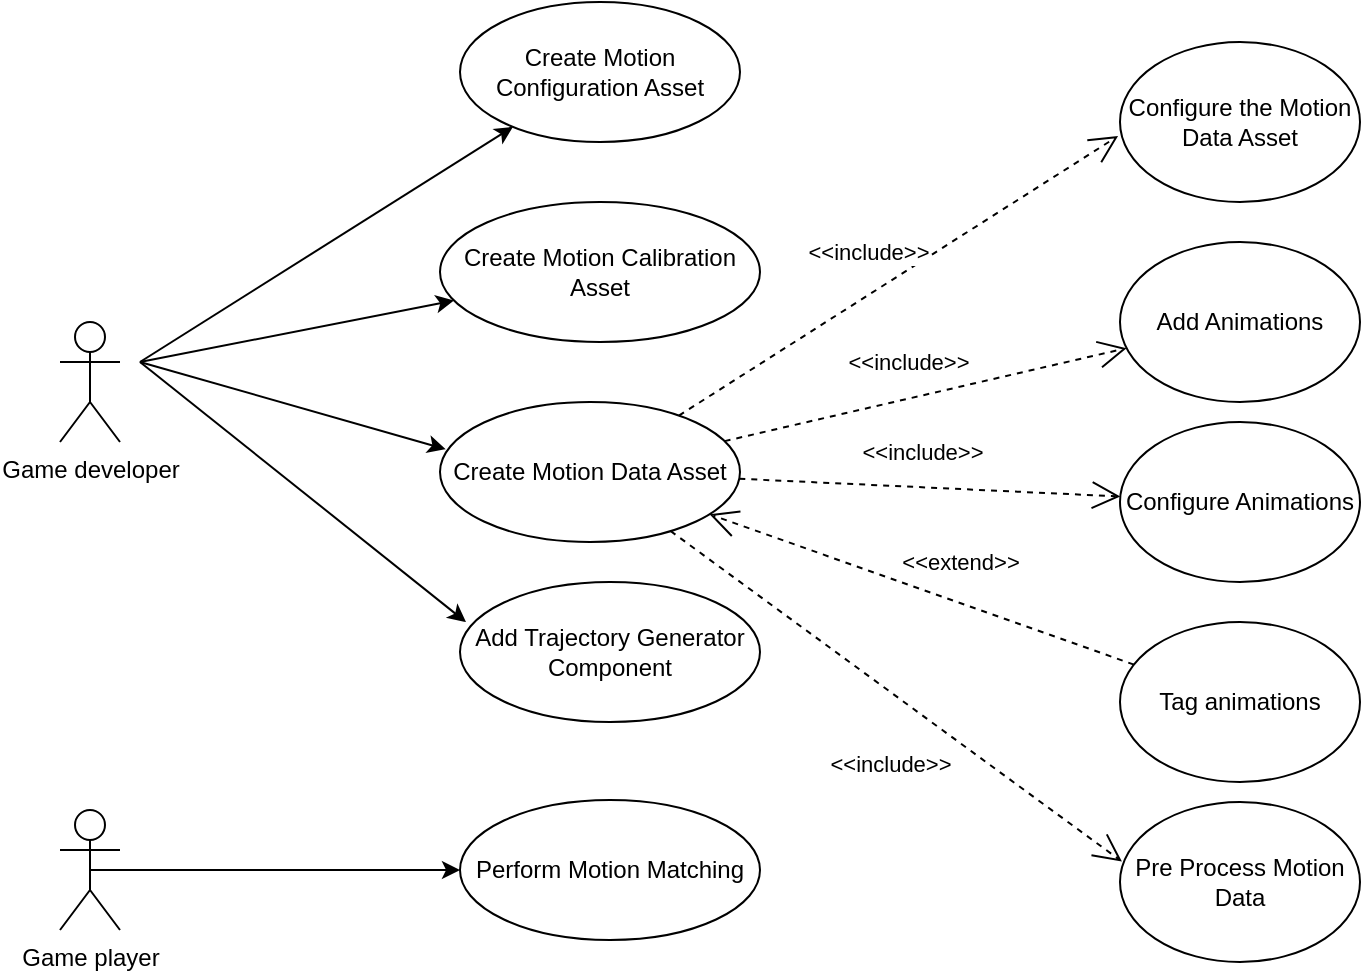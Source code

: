 <mxfile version="21.6.5" type="device">
  <diagram name="Page-1" id="nurzm0bxwEPMBufmoq_M">
    <mxGraphModel dx="810" dy="473" grid="1" gridSize="10" guides="1" tooltips="1" connect="1" arrows="1" fold="1" page="1" pageScale="1" pageWidth="850" pageHeight="1100" math="0" shadow="0">
      <root>
        <mxCell id="0" />
        <mxCell id="1" parent="0" />
        <mxCell id="6Ta-bzKY7oGN8emLKvym-1" value="Game developer" style="shape=umlActor;verticalLabelPosition=bottom;verticalAlign=top;html=1;" parent="1" vertex="1">
          <mxGeometry x="120" y="400" width="30" height="60" as="geometry" />
        </mxCell>
        <mxCell id="6Ta-bzKY7oGN8emLKvym-2" value="Create Motion Configuration Asset" style="ellipse;whiteSpace=wrap;html=1;" parent="1" vertex="1">
          <mxGeometry x="320" y="240" width="140" height="70" as="geometry" />
        </mxCell>
        <mxCell id="6Ta-bzKY7oGN8emLKvym-3" value="Create Motion Calibration&lt;br&gt;Asset" style="ellipse;whiteSpace=wrap;html=1;" parent="1" vertex="1">
          <mxGeometry x="310" y="340" width="160" height="70" as="geometry" />
        </mxCell>
        <mxCell id="6Ta-bzKY7oGN8emLKvym-4" value="Create Motion Data Asset" style="ellipse;whiteSpace=wrap;html=1;" parent="1" vertex="1">
          <mxGeometry x="310" y="440" width="150" height="70" as="geometry" />
        </mxCell>
        <mxCell id="6Ta-bzKY7oGN8emLKvym-5" value="Add Trajectory Generator&lt;br&gt;Component" style="ellipse;whiteSpace=wrap;html=1;" parent="1" vertex="1">
          <mxGeometry x="320" y="530" width="150" height="70" as="geometry" />
        </mxCell>
        <mxCell id="6Ta-bzKY7oGN8emLKvym-16" value="Configure the Motion Data Asset" style="ellipse;whiteSpace=wrap;html=1;" parent="1" vertex="1">
          <mxGeometry x="650" y="260" width="120" height="80" as="geometry" />
        </mxCell>
        <mxCell id="6Ta-bzKY7oGN8emLKvym-17" value="Add Animations" style="ellipse;whiteSpace=wrap;html=1;" parent="1" vertex="1">
          <mxGeometry x="650" y="360" width="120" height="80" as="geometry" />
        </mxCell>
        <mxCell id="6Ta-bzKY7oGN8emLKvym-18" value="Configure Animations" style="ellipse;whiteSpace=wrap;html=1;" parent="1" vertex="1">
          <mxGeometry x="650" y="450" width="120" height="80" as="geometry" />
        </mxCell>
        <mxCell id="6Ta-bzKY7oGN8emLKvym-19" value="Tag animations" style="ellipse;whiteSpace=wrap;html=1;" parent="1" vertex="1">
          <mxGeometry x="650" y="550" width="120" height="80" as="geometry" />
        </mxCell>
        <mxCell id="6Ta-bzKY7oGN8emLKvym-20" value="Pre Process Motion Data" style="ellipse;whiteSpace=wrap;html=1;" parent="1" vertex="1">
          <mxGeometry x="650" y="640" width="120" height="80" as="geometry" />
        </mxCell>
        <mxCell id="6Ta-bzKY7oGN8emLKvym-21" value="&amp;lt;&amp;lt;include&amp;gt;&amp;gt;" style="endArrow=open;endSize=12;dashed=1;html=1;rounded=0;entryX=-0.008;entryY=0.588;entryDx=0;entryDy=0;entryPerimeter=0;" parent="1" source="6Ta-bzKY7oGN8emLKvym-4" target="6Ta-bzKY7oGN8emLKvym-16" edge="1">
          <mxGeometry x="-0.049" y="18" width="160" relative="1" as="geometry">
            <mxPoint x="340" y="430" as="sourcePoint" />
            <mxPoint x="500" y="430" as="targetPoint" />
            <mxPoint as="offset" />
          </mxGeometry>
        </mxCell>
        <mxCell id="6Ta-bzKY7oGN8emLKvym-22" value="&amp;lt;&amp;lt;include&amp;gt;&amp;gt;" style="endArrow=open;endSize=12;dashed=1;html=1;rounded=0;" parent="1" source="6Ta-bzKY7oGN8emLKvym-4" target="6Ta-bzKY7oGN8emLKvym-17" edge="1">
          <mxGeometry x="-0.049" y="18" width="160" relative="1" as="geometry">
            <mxPoint x="450" y="447" as="sourcePoint" />
            <mxPoint x="659" y="317" as="targetPoint" />
            <mxPoint as="offset" />
          </mxGeometry>
        </mxCell>
        <mxCell id="6Ta-bzKY7oGN8emLKvym-23" value="&amp;lt;&amp;lt;include&amp;gt;&amp;gt;" style="endArrow=open;endSize=12;dashed=1;html=1;rounded=0;" parent="1" source="6Ta-bzKY7oGN8emLKvym-4" target="6Ta-bzKY7oGN8emLKvym-18" edge="1">
          <mxGeometry x="-0.049" y="18" width="160" relative="1" as="geometry">
            <mxPoint x="460" y="457" as="sourcePoint" />
            <mxPoint x="662" y="420" as="targetPoint" />
            <mxPoint as="offset" />
          </mxGeometry>
        </mxCell>
        <mxCell id="6Ta-bzKY7oGN8emLKvym-24" value="&amp;lt;&amp;lt;include&amp;gt;&amp;gt;" style="endArrow=open;endSize=12;dashed=1;html=1;rounded=0;entryX=0.008;entryY=0.372;entryDx=0;entryDy=0;entryPerimeter=0;" parent="1" source="6Ta-bzKY7oGN8emLKvym-4" target="6Ta-bzKY7oGN8emLKvym-20" edge="1">
          <mxGeometry x="0.122" y="-29" width="160" relative="1" as="geometry">
            <mxPoint x="470" y="467" as="sourcePoint" />
            <mxPoint x="661" y="492" as="targetPoint" />
            <mxPoint as="offset" />
          </mxGeometry>
        </mxCell>
        <mxCell id="6Ta-bzKY7oGN8emLKvym-25" value="&amp;lt;&amp;lt;extend&amp;gt;&amp;gt;" style="endArrow=open;endSize=12;dashed=1;html=1;rounded=0;" parent="1" source="6Ta-bzKY7oGN8emLKvym-19" target="6Ta-bzKY7oGN8emLKvym-4" edge="1">
          <mxGeometry x="-0.119" y="-19" width="160" relative="1" as="geometry">
            <mxPoint x="470" y="488" as="sourcePoint" />
            <mxPoint x="660" y="497" as="targetPoint" />
            <mxPoint as="offset" />
          </mxGeometry>
        </mxCell>
        <mxCell id="Vb_TDX-lVL2irOevHvmA-6" style="edgeStyle=orthogonalEdgeStyle;rounded=0;orthogonalLoop=1;jettySize=auto;html=1;exitX=0.5;exitY=0.5;exitDx=0;exitDy=0;exitPerimeter=0;entryX=0;entryY=0.5;entryDx=0;entryDy=0;" edge="1" parent="1" source="Vb_TDX-lVL2irOevHvmA-1" target="Vb_TDX-lVL2irOevHvmA-3">
          <mxGeometry relative="1" as="geometry" />
        </mxCell>
        <mxCell id="Vb_TDX-lVL2irOevHvmA-1" value="Game player" style="shape=umlActor;verticalLabelPosition=bottom;verticalAlign=top;html=1;" vertex="1" parent="1">
          <mxGeometry x="120" y="644" width="30" height="60" as="geometry" />
        </mxCell>
        <mxCell id="Vb_TDX-lVL2irOevHvmA-3" value="Perform Motion Matching" style="ellipse;whiteSpace=wrap;html=1;" vertex="1" parent="1">
          <mxGeometry x="320" y="639" width="150" height="70" as="geometry" />
        </mxCell>
        <mxCell id="Vb_TDX-lVL2irOevHvmA-9" value="" style="endArrow=classic;html=1;rounded=0;" edge="1" parent="1" target="6Ta-bzKY7oGN8emLKvym-2">
          <mxGeometry width="50" height="50" relative="1" as="geometry">
            <mxPoint x="160" y="420" as="sourcePoint" />
            <mxPoint x="430" y="400" as="targetPoint" />
          </mxGeometry>
        </mxCell>
        <mxCell id="Vb_TDX-lVL2irOevHvmA-10" value="" style="endArrow=classic;html=1;rounded=0;" edge="1" parent="1" target="6Ta-bzKY7oGN8emLKvym-3">
          <mxGeometry width="50" height="50" relative="1" as="geometry">
            <mxPoint x="160" y="420" as="sourcePoint" />
            <mxPoint x="356" y="312" as="targetPoint" />
          </mxGeometry>
        </mxCell>
        <mxCell id="Vb_TDX-lVL2irOevHvmA-11" value="" style="endArrow=classic;html=1;rounded=0;entryX=0.019;entryY=0.337;entryDx=0;entryDy=0;entryPerimeter=0;" edge="1" parent="1" target="6Ta-bzKY7oGN8emLKvym-4">
          <mxGeometry width="50" height="50" relative="1" as="geometry">
            <mxPoint x="160" y="420" as="sourcePoint" />
            <mxPoint x="327" y="399" as="targetPoint" />
          </mxGeometry>
        </mxCell>
        <mxCell id="Vb_TDX-lVL2irOevHvmA-12" value="" style="endArrow=classic;html=1;rounded=0;entryX=0.02;entryY=0.286;entryDx=0;entryDy=0;entryPerimeter=0;" edge="1" parent="1" target="6Ta-bzKY7oGN8emLKvym-5">
          <mxGeometry width="50" height="50" relative="1" as="geometry">
            <mxPoint x="160" y="420" as="sourcePoint" />
            <mxPoint x="323" y="474" as="targetPoint" />
          </mxGeometry>
        </mxCell>
      </root>
    </mxGraphModel>
  </diagram>
</mxfile>

